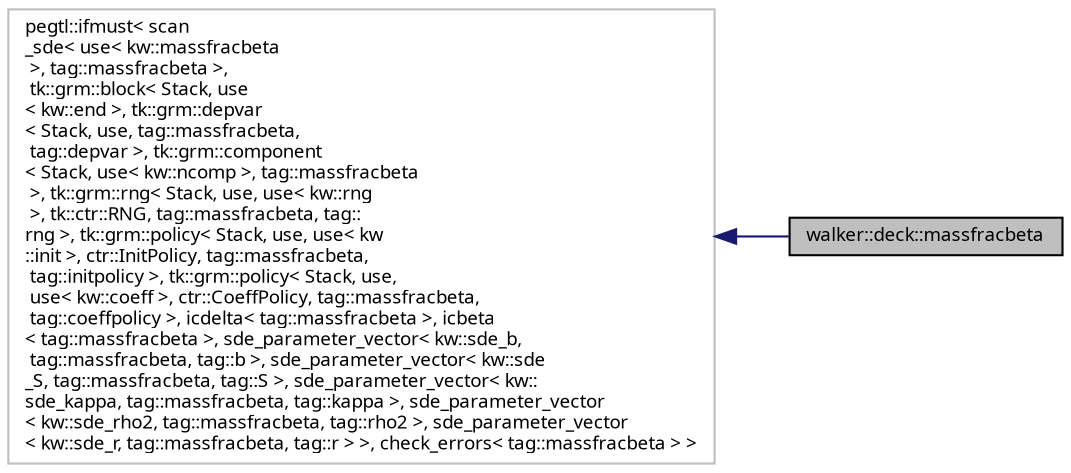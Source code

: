 digraph "walker::deck::massfracbeta"
{
 // INTERACTIVE_SVG=YES
  bgcolor="transparent";
  edge [fontname="sans-serif",fontsize="9",labelfontname="sans-serif",labelfontsize="9"];
  node [fontname="sans-serif",fontsize="9",shape=record];
  rankdir="LR";
  Node1 [label="walker::deck::massfracbeta",height=0.2,width=0.4,color="black", fillcolor="grey75", style="filled", fontcolor="black"];
  Node2 -> Node1 [dir="back",color="midnightblue",fontsize="9",style="solid",fontname="sans-serif"];
  Node2 [label="pegtl::ifmust\< scan\l_sde\< use\< kw::massfracbeta\l \>, tag::massfracbeta \>,\l tk::grm::block\< Stack, use\l\< kw::end \>, tk::grm::depvar\l\< Stack, use, tag::massfracbeta,\l tag::depvar \>, tk::grm::component\l\< Stack, use\< kw::ncomp \>, tag::massfracbeta\l \>, tk::grm::rng\< Stack, use, use\< kw::rng\l \>, tk::ctr::RNG, tag::massfracbeta, tag::\lrng \>, tk::grm::policy\< Stack, use, use\< kw\l::init \>, ctr::InitPolicy, tag::massfracbeta,\l tag::initpolicy \>, tk::grm::policy\< Stack, use,\l use\< kw::coeff \>, ctr::CoeffPolicy, tag::massfracbeta,\l tag::coeffpolicy \>, icdelta\< tag::massfracbeta \>, icbeta\l\< tag::massfracbeta \>, sde_parameter_vector\< kw::sde_b,\l tag::massfracbeta, tag::b \>, sde_parameter_vector\< kw::sde\l_S, tag::massfracbeta, tag::S \>, sde_parameter_vector\< kw::\lsde_kappa, tag::massfracbeta, tag::kappa \>, sde_parameter_vector\l\< kw::sde_rho2, tag::massfracbeta, tag::rho2 \>, sde_parameter_vector\l\< kw::sde_r, tag::massfracbeta, tag::r \> \>, check_errors\< tag::massfracbeta \> \>",height=0.2,width=0.4,color="grey75"];
}
